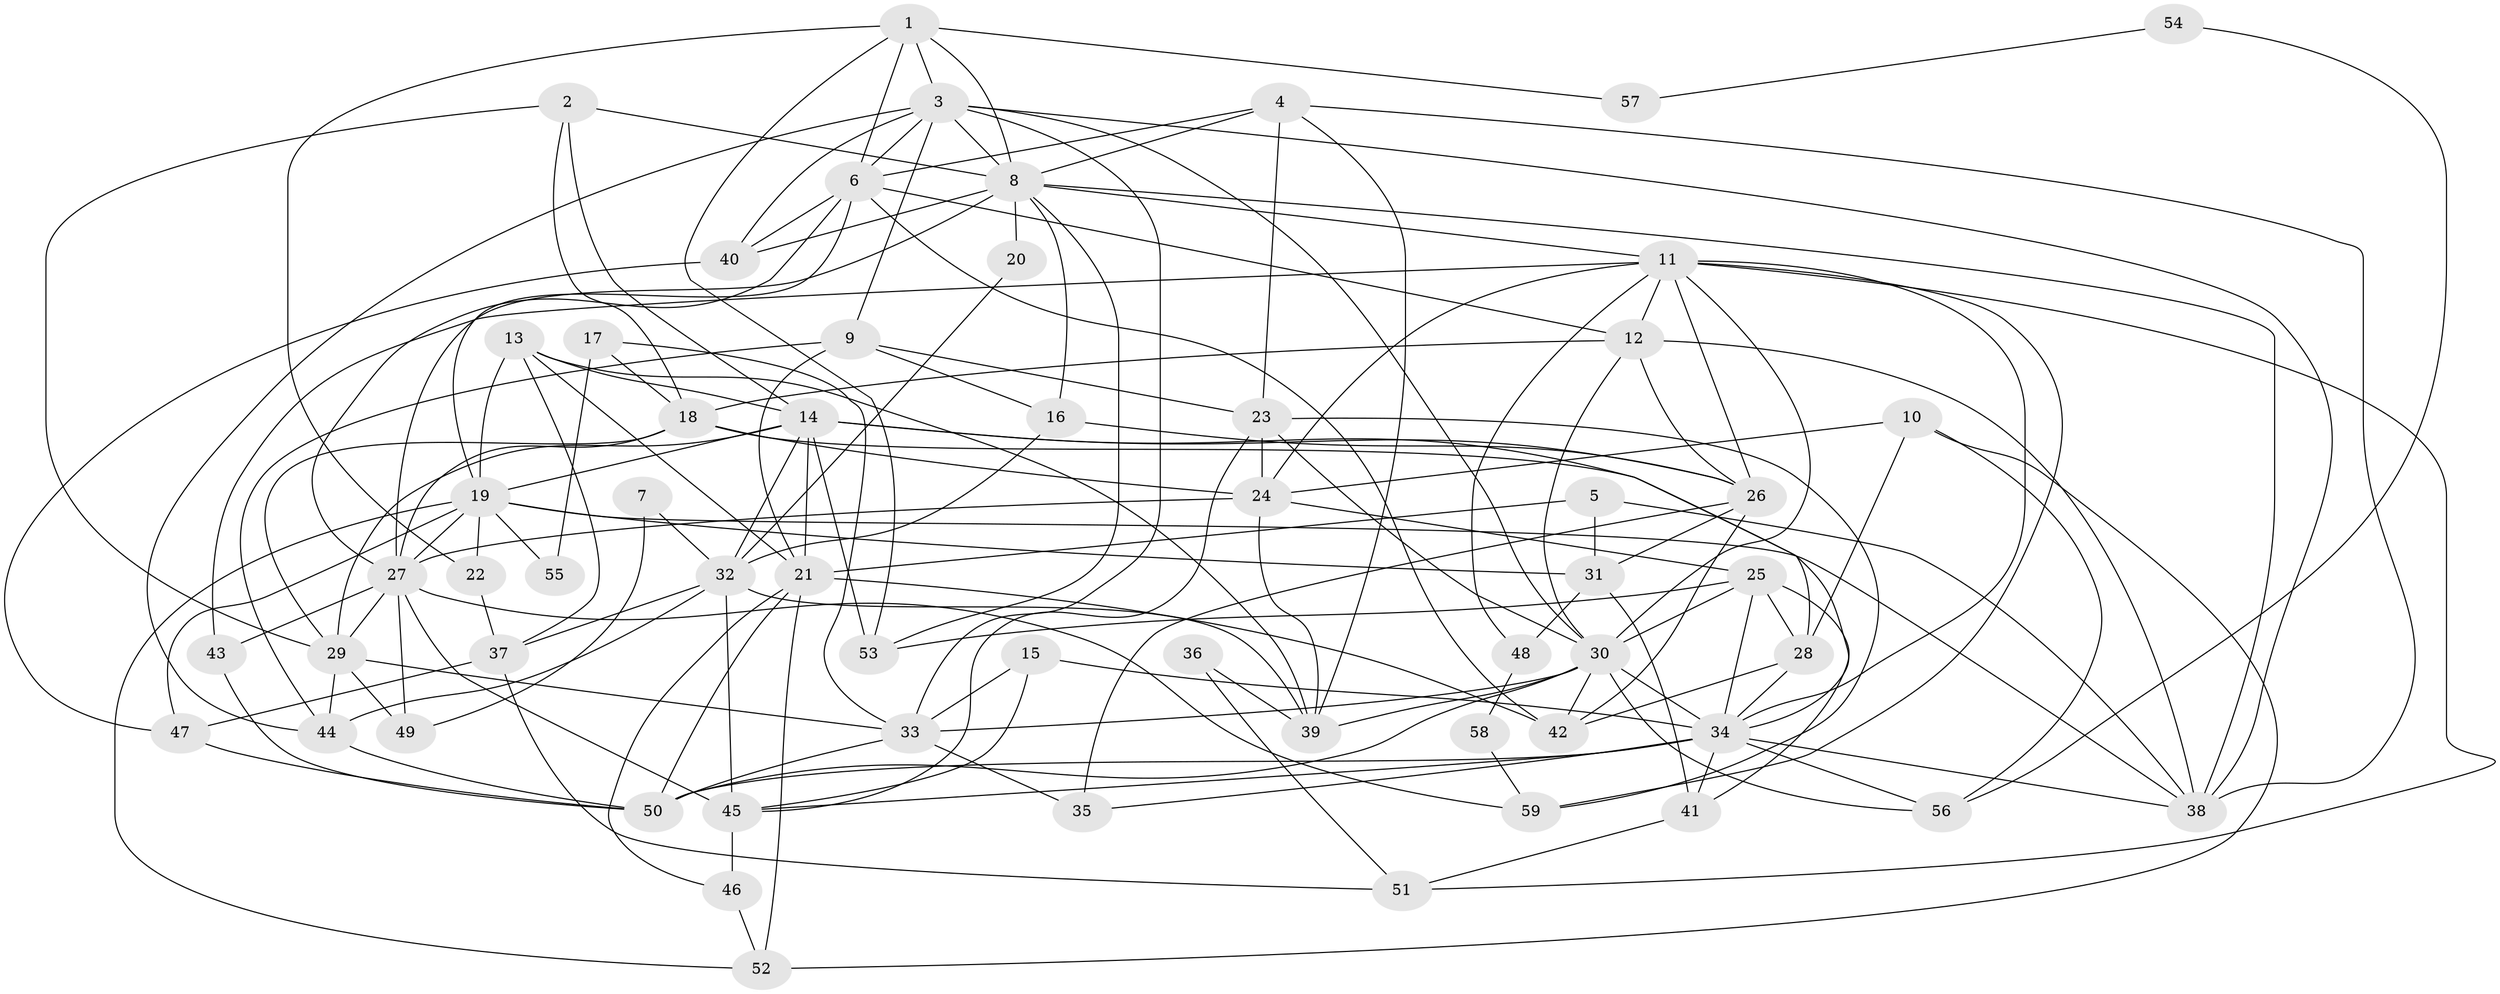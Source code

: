 // original degree distribution, {6: 0.08547008547008547, 3: 0.24786324786324787, 2: 0.13675213675213677, 5: 0.17094017094017094, 4: 0.3076923076923077, 7: 0.03418803418803419, 9: 0.008547008547008548, 8: 0.008547008547008548}
// Generated by graph-tools (version 1.1) at 2025/43/03/06/25 01:43:20]
// undirected, 59 vertices, 158 edges
graph export_dot {
graph [start="1"]
  node [color=gray90,style=filled];
  1;
  2;
  3;
  4;
  5;
  6;
  7;
  8;
  9;
  10;
  11;
  12;
  13;
  14;
  15;
  16;
  17;
  18;
  19;
  20;
  21;
  22;
  23;
  24;
  25;
  26;
  27;
  28;
  29;
  30;
  31;
  32;
  33;
  34;
  35;
  36;
  37;
  38;
  39;
  40;
  41;
  42;
  43;
  44;
  45;
  46;
  47;
  48;
  49;
  50;
  51;
  52;
  53;
  54;
  55;
  56;
  57;
  58;
  59;
  1 -- 3 [weight=1.0];
  1 -- 6 [weight=1.0];
  1 -- 8 [weight=1.0];
  1 -- 22 [weight=1.0];
  1 -- 53 [weight=1.0];
  1 -- 57 [weight=1.0];
  2 -- 8 [weight=1.0];
  2 -- 14 [weight=2.0];
  2 -- 18 [weight=1.0];
  2 -- 29 [weight=1.0];
  3 -- 6 [weight=1.0];
  3 -- 8 [weight=2.0];
  3 -- 9 [weight=1.0];
  3 -- 30 [weight=1.0];
  3 -- 33 [weight=1.0];
  3 -- 38 [weight=1.0];
  3 -- 40 [weight=1.0];
  3 -- 44 [weight=1.0];
  4 -- 6 [weight=1.0];
  4 -- 8 [weight=1.0];
  4 -- 23 [weight=1.0];
  4 -- 38 [weight=1.0];
  4 -- 39 [weight=1.0];
  5 -- 21 [weight=1.0];
  5 -- 31 [weight=1.0];
  5 -- 38 [weight=1.0];
  6 -- 12 [weight=1.0];
  6 -- 19 [weight=1.0];
  6 -- 27 [weight=1.0];
  6 -- 40 [weight=1.0];
  6 -- 42 [weight=1.0];
  7 -- 32 [weight=1.0];
  7 -- 49 [weight=1.0];
  8 -- 11 [weight=1.0];
  8 -- 16 [weight=1.0];
  8 -- 20 [weight=1.0];
  8 -- 27 [weight=1.0];
  8 -- 38 [weight=1.0];
  8 -- 40 [weight=1.0];
  8 -- 53 [weight=1.0];
  9 -- 16 [weight=1.0];
  9 -- 21 [weight=1.0];
  9 -- 23 [weight=1.0];
  9 -- 44 [weight=1.0];
  10 -- 24 [weight=1.0];
  10 -- 28 [weight=1.0];
  10 -- 52 [weight=1.0];
  10 -- 56 [weight=1.0];
  11 -- 12 [weight=1.0];
  11 -- 24 [weight=1.0];
  11 -- 26 [weight=1.0];
  11 -- 30 [weight=1.0];
  11 -- 34 [weight=1.0];
  11 -- 43 [weight=1.0];
  11 -- 48 [weight=1.0];
  11 -- 51 [weight=1.0];
  11 -- 59 [weight=1.0];
  12 -- 18 [weight=1.0];
  12 -- 26 [weight=1.0];
  12 -- 30 [weight=1.0];
  12 -- 38 [weight=1.0];
  13 -- 14 [weight=1.0];
  13 -- 19 [weight=1.0];
  13 -- 21 [weight=1.0];
  13 -- 37 [weight=2.0];
  13 -- 39 [weight=1.0];
  14 -- 19 [weight=1.0];
  14 -- 21 [weight=2.0];
  14 -- 26 [weight=1.0];
  14 -- 28 [weight=2.0];
  14 -- 29 [weight=1.0];
  14 -- 32 [weight=1.0];
  14 -- 53 [weight=1.0];
  15 -- 33 [weight=3.0];
  15 -- 34 [weight=2.0];
  15 -- 45 [weight=1.0];
  16 -- 26 [weight=1.0];
  16 -- 32 [weight=1.0];
  17 -- 18 [weight=2.0];
  17 -- 33 [weight=1.0];
  17 -- 55 [weight=1.0];
  18 -- 24 [weight=1.0];
  18 -- 27 [weight=1.0];
  18 -- 29 [weight=1.0];
  18 -- 34 [weight=1.0];
  19 -- 22 [weight=1.0];
  19 -- 27 [weight=2.0];
  19 -- 31 [weight=1.0];
  19 -- 38 [weight=1.0];
  19 -- 47 [weight=1.0];
  19 -- 52 [weight=1.0];
  19 -- 55 [weight=1.0];
  20 -- 32 [weight=1.0];
  21 -- 42 [weight=1.0];
  21 -- 46 [weight=1.0];
  21 -- 50 [weight=1.0];
  21 -- 52 [weight=1.0];
  22 -- 37 [weight=1.0];
  23 -- 24 [weight=1.0];
  23 -- 30 [weight=1.0];
  23 -- 45 [weight=1.0];
  23 -- 59 [weight=1.0];
  24 -- 25 [weight=1.0];
  24 -- 27 [weight=1.0];
  24 -- 39 [weight=1.0];
  25 -- 28 [weight=1.0];
  25 -- 30 [weight=1.0];
  25 -- 34 [weight=1.0];
  25 -- 41 [weight=1.0];
  25 -- 53 [weight=1.0];
  26 -- 31 [weight=1.0];
  26 -- 35 [weight=1.0];
  26 -- 42 [weight=1.0];
  27 -- 29 [weight=1.0];
  27 -- 43 [weight=1.0];
  27 -- 45 [weight=1.0];
  27 -- 49 [weight=1.0];
  27 -- 59 [weight=1.0];
  28 -- 34 [weight=1.0];
  28 -- 42 [weight=1.0];
  29 -- 33 [weight=1.0];
  29 -- 44 [weight=1.0];
  29 -- 49 [weight=1.0];
  30 -- 33 [weight=1.0];
  30 -- 34 [weight=1.0];
  30 -- 39 [weight=1.0];
  30 -- 42 [weight=1.0];
  30 -- 50 [weight=1.0];
  30 -- 56 [weight=1.0];
  31 -- 41 [weight=1.0];
  31 -- 48 [weight=1.0];
  32 -- 37 [weight=1.0];
  32 -- 39 [weight=1.0];
  32 -- 44 [weight=1.0];
  32 -- 45 [weight=1.0];
  33 -- 35 [weight=1.0];
  33 -- 50 [weight=1.0];
  34 -- 35 [weight=1.0];
  34 -- 38 [weight=1.0];
  34 -- 41 [weight=1.0];
  34 -- 45 [weight=1.0];
  34 -- 50 [weight=2.0];
  34 -- 56 [weight=1.0];
  36 -- 39 [weight=1.0];
  36 -- 51 [weight=1.0];
  37 -- 47 [weight=1.0];
  37 -- 51 [weight=1.0];
  40 -- 47 [weight=1.0];
  41 -- 51 [weight=1.0];
  43 -- 50 [weight=1.0];
  44 -- 50 [weight=1.0];
  45 -- 46 [weight=1.0];
  46 -- 52 [weight=1.0];
  47 -- 50 [weight=1.0];
  48 -- 58 [weight=1.0];
  54 -- 56 [weight=1.0];
  54 -- 57 [weight=1.0];
  58 -- 59 [weight=1.0];
}
